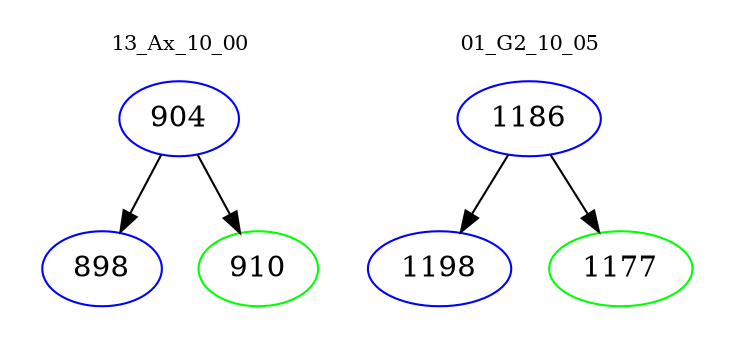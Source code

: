 digraph{
subgraph cluster_0 {
color = white
label = "13_Ax_10_00";
fontsize=10;
T0_904 [label="904", color="blue"]
T0_904 -> T0_898 [color="black"]
T0_898 [label="898", color="blue"]
T0_904 -> T0_910 [color="black"]
T0_910 [label="910", color="green"]
}
subgraph cluster_1 {
color = white
label = "01_G2_10_05";
fontsize=10;
T1_1186 [label="1186", color="blue"]
T1_1186 -> T1_1198 [color="black"]
T1_1198 [label="1198", color="blue"]
T1_1186 -> T1_1177 [color="black"]
T1_1177 [label="1177", color="green"]
}
}
